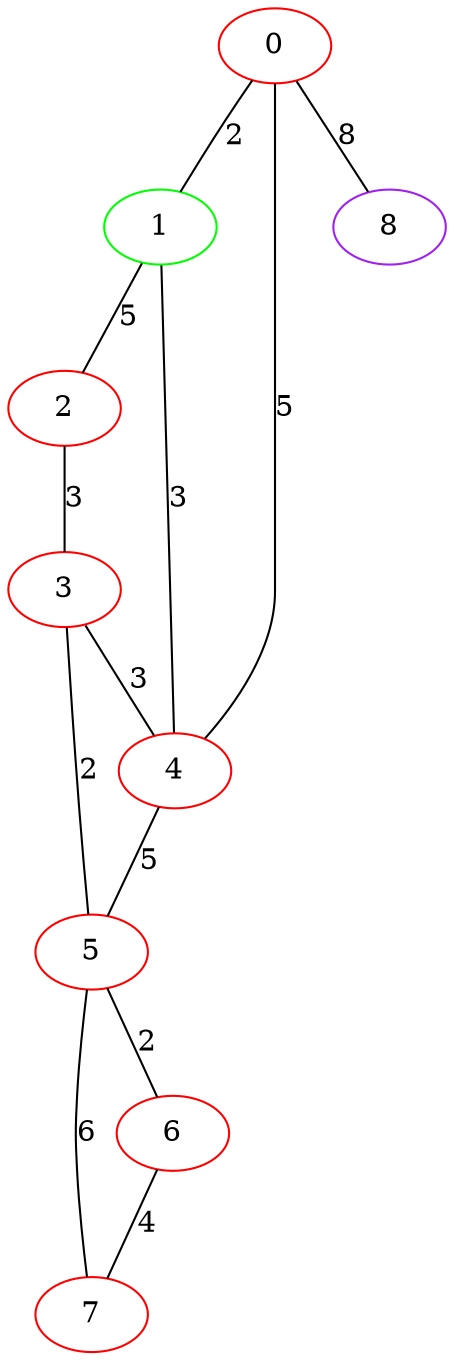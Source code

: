 graph "" {
0 [color=red, weight=1];
1 [color=green, weight=2];
2 [color=red, weight=1];
3 [color=red, weight=1];
4 [color=red, weight=1];
5 [color=red, weight=1];
6 [color=red, weight=1];
7 [color=red, weight=1];
8 [color=purple, weight=4];
0 -- 8  [key=0, label=8];
0 -- 1  [key=0, label=2];
0 -- 4  [key=0, label=5];
1 -- 2  [key=0, label=5];
1 -- 4  [key=0, label=3];
2 -- 3  [key=0, label=3];
3 -- 4  [key=0, label=3];
3 -- 5  [key=0, label=2];
4 -- 5  [key=0, label=5];
5 -- 6  [key=0, label=2];
5 -- 7  [key=0, label=6];
6 -- 7  [key=0, label=4];
}
